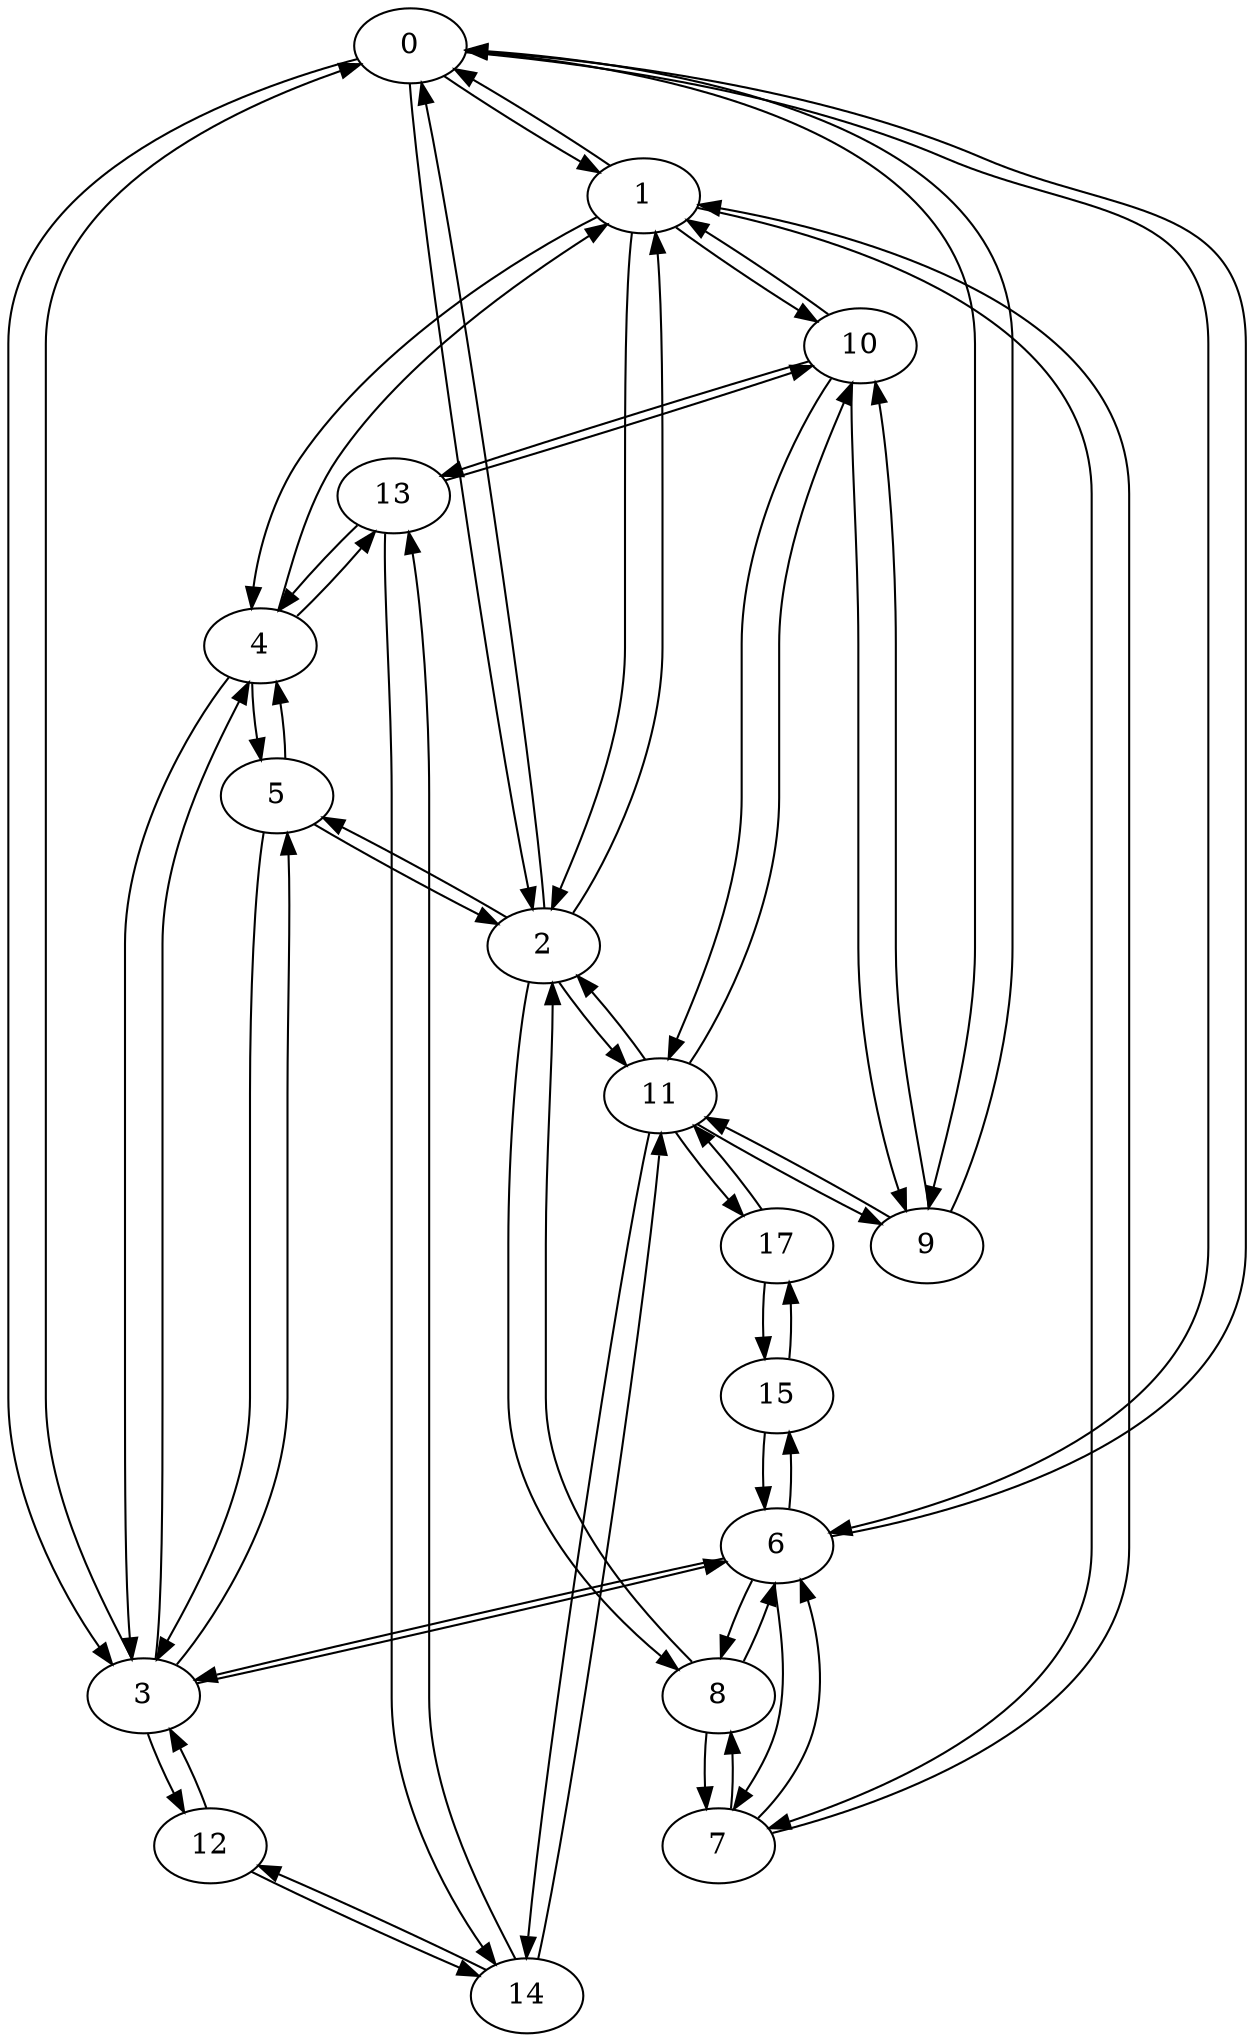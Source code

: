 digraph net {
0 [ rank="0" ]
1 [ rank="1" ]
2 [ rank="2" ]
3 [ rank="3" ]
4 [ rank="4" ]
5 [ rank="5" ]
6 [ rank="6" ]
7 [ rank="7" ]
8 [ rank="8" ]
9 [ rank="9" ]
10 [ rank="10" ]
11 [ rank="11" ]
0 -> 9 [ weight="3.000000" ]
0 -> 3 [ weight="3.000000" ]
0 -> 6 [ weight="3.000000" ]
0 -> 1 [ weight="1.000000" ]
0 -> 2 [ weight="5.000000" ]
1 -> 10 [ weight="1.000000" ]
1 -> 4 [ weight="6.000000" ]
1 -> 7 [ weight="5.000000" ]
1 -> 2 [ weight="14.000000" ]
1 -> 0 [ weight="1.000000" ]
2 -> 11 [ weight="10.000000" ]
2 -> 5 [ weight="13.000000" ]
2 -> 8 [ weight="10.000000" ]
2 -> 0 [ weight="5.000000" ]
2 -> 1 [ weight="14.000000" ]
3 -> 12 [ weight="1.000000" ]
3 -> 6 [ weight="4.000000" ]
3 -> 0 [ weight="3.000000" ]
3 -> 4 [ weight="8.000000" ]
3 -> 5 [ weight="5.000000" ]
4 -> 13 [ weight="6.000000" ]
4 -> 1 [ weight="6.000000" ]
4 -> 5 [ weight="6.000000" ]
4 -> 3 [ weight="8.000000" ]
5 -> 2 [ weight="13.000000" ]
5 -> 3 [ weight="5.000000" ]
5 -> 4 [ weight="6.000000" ]
6 -> 15 [ weight="1.000000" ]
6 -> 0 [ weight="3.000000" ]
6 -> 3 [ weight="4.000000" ]
6 -> 7 [ weight="7.000000" ]
6 -> 8 [ weight="6.000000" ]
7 -> 1 [ weight="5.000000" ]
7 -> 8 [ weight="14.000000" ]
7 -> 6 [ weight="7.000000" ]
8 -> 2 [ weight="10.000000" ]
8 -> 6 [ weight="6.000000" ]
8 -> 7 [ weight="14.000000" ]
9 -> 0 [ weight="3.000000" ]
9 -> 10 [ weight="10.000000" ]
9 -> 11 [ weight="1.000000" ]
10 -> 1 [ weight="1.000000" ]
10 -> 13 [ weight="3.000000" ]
10 -> 11 [ weight="3.000000" ]
10 -> 9 [ weight="10.000000" ]
11 -> 2 [ weight="10.000000" ]
11 -> 14 [ weight="4.000000" ]
11 -> 17 [ weight="1.000000" ]
11 -> 9 [ weight="1.000000" ]
11 -> 10 [ weight="3.000000" ]
12 -> 3 [ weight="1.000000" ]
12 -> 14 [ weight="1.000000" ]
13 -> 4 [ weight="6.000000" ]
13 -> 10 [ weight="3.000000" ]
13 -> 14 [ weight="3.000000" ]
14 -> 11 [ weight="4.000000" ]
14 -> 12 [ weight="1.000000" ]
14 -> 13 [ weight="3.000000" ]
15 -> 6 [ weight="1.000000" ]
15 -> 17 [ weight="1.000000" ]
17 -> 11 [ weight="1.000000" ]
17 -> 15 [ weight="1.000000" ]
}
